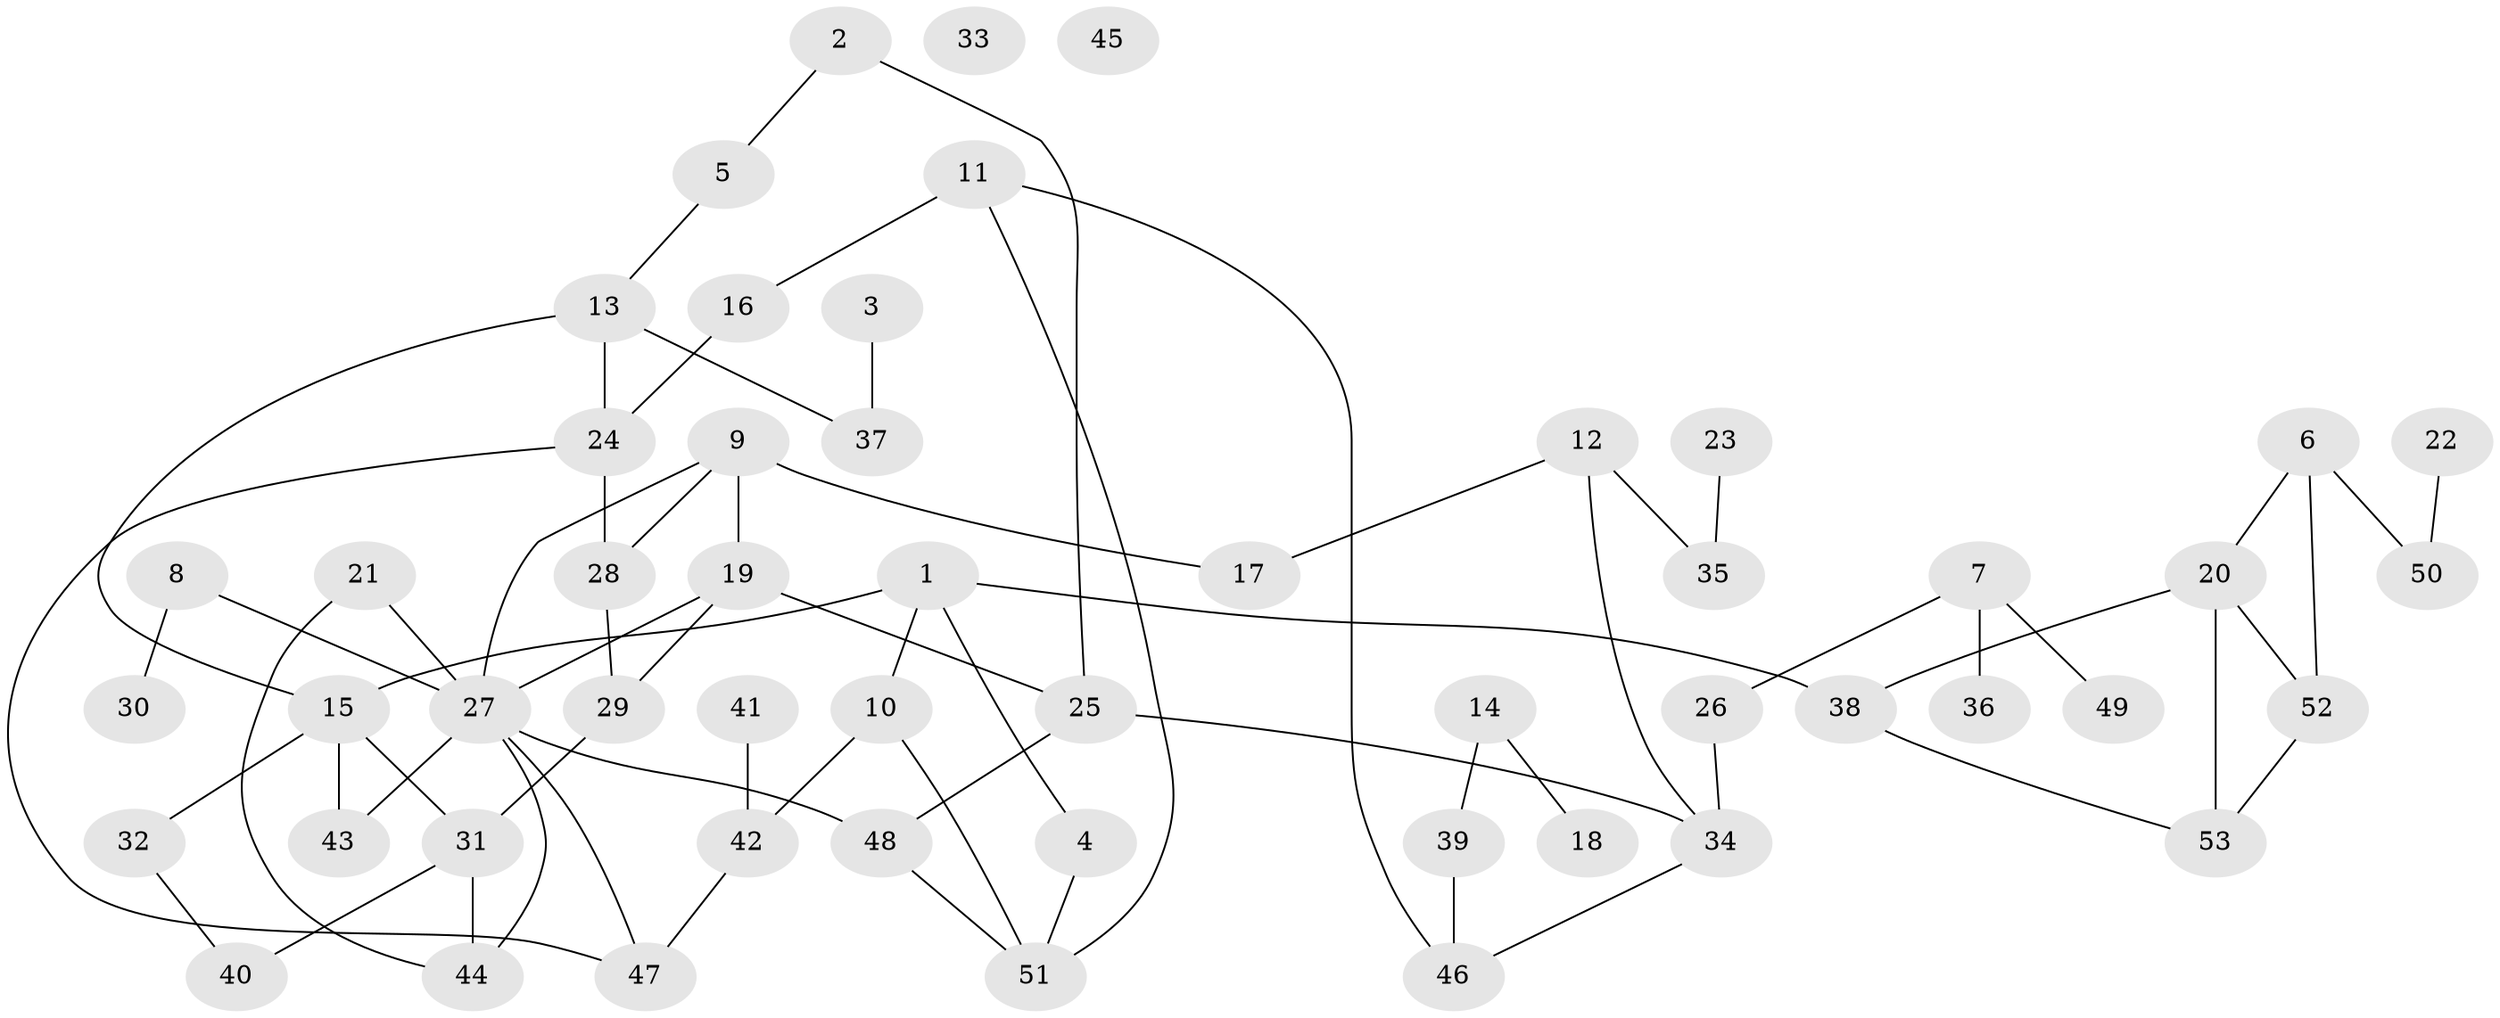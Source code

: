 // coarse degree distribution, {3: 0.21875, 2: 0.25, 1: 0.21875, 8: 0.03125, 4: 0.0625, 5: 0.125, 6: 0.03125, 0: 0.0625}
// Generated by graph-tools (version 1.1) at 2025/23/03/03/25 07:23:24]
// undirected, 53 vertices, 69 edges
graph export_dot {
graph [start="1"]
  node [color=gray90,style=filled];
  1;
  2;
  3;
  4;
  5;
  6;
  7;
  8;
  9;
  10;
  11;
  12;
  13;
  14;
  15;
  16;
  17;
  18;
  19;
  20;
  21;
  22;
  23;
  24;
  25;
  26;
  27;
  28;
  29;
  30;
  31;
  32;
  33;
  34;
  35;
  36;
  37;
  38;
  39;
  40;
  41;
  42;
  43;
  44;
  45;
  46;
  47;
  48;
  49;
  50;
  51;
  52;
  53;
  1 -- 4;
  1 -- 10;
  1 -- 15;
  1 -- 38;
  2 -- 5;
  2 -- 25;
  3 -- 37;
  4 -- 51;
  5 -- 13;
  6 -- 20;
  6 -- 50;
  6 -- 52;
  7 -- 26;
  7 -- 36;
  7 -- 49;
  8 -- 27;
  8 -- 30;
  9 -- 17;
  9 -- 19;
  9 -- 27;
  9 -- 28;
  10 -- 42;
  10 -- 51;
  11 -- 16;
  11 -- 46;
  11 -- 51;
  12 -- 17;
  12 -- 34;
  12 -- 35;
  13 -- 15;
  13 -- 24;
  13 -- 37;
  14 -- 18;
  14 -- 39;
  15 -- 31;
  15 -- 32;
  15 -- 43;
  16 -- 24;
  19 -- 25;
  19 -- 27;
  19 -- 29;
  20 -- 38;
  20 -- 52;
  20 -- 53;
  21 -- 27;
  21 -- 44;
  22 -- 50;
  23 -- 35;
  24 -- 28;
  24 -- 47;
  25 -- 34;
  25 -- 48;
  26 -- 34;
  27 -- 43;
  27 -- 44;
  27 -- 47;
  27 -- 48;
  28 -- 29;
  29 -- 31;
  31 -- 40;
  31 -- 44;
  32 -- 40;
  34 -- 46;
  38 -- 53;
  39 -- 46;
  41 -- 42;
  42 -- 47;
  48 -- 51;
  52 -- 53;
}
